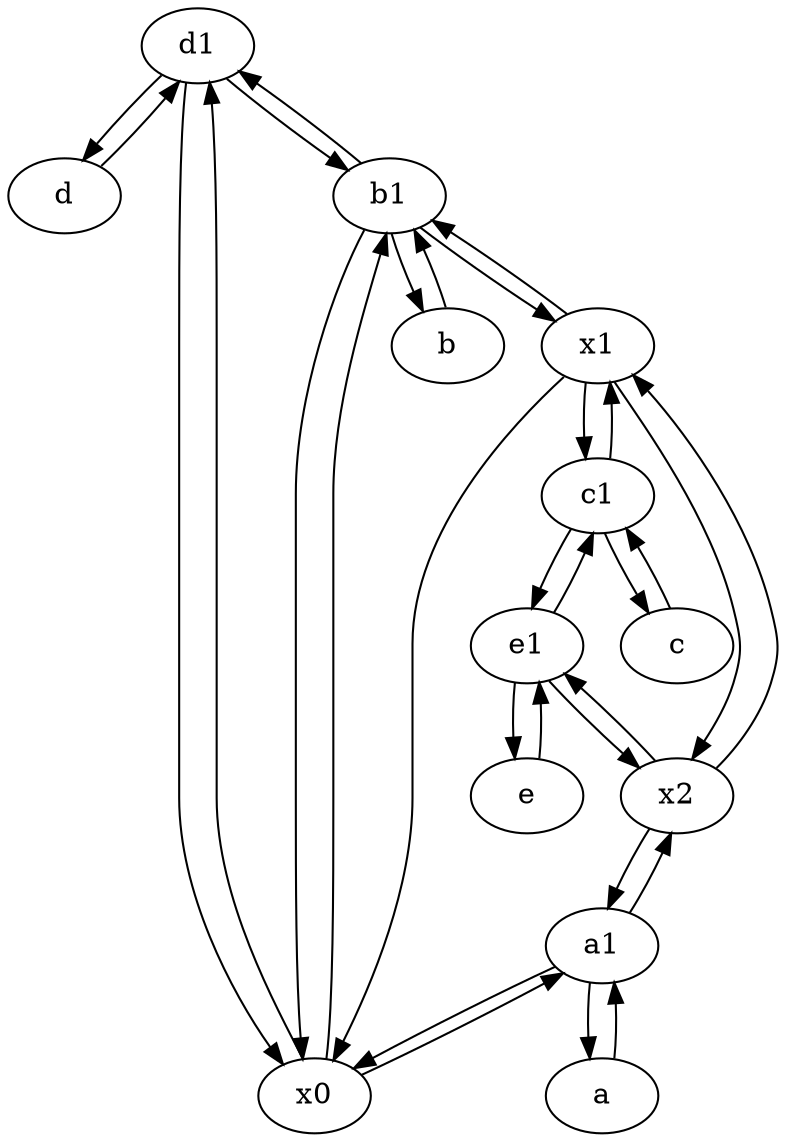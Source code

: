 digraph  {
	d1 [pos="25,30!"];
	d [pos="20,30!"];
	e [pos="30,50!"];
	c1 [pos="30,15!"];
	b1 [pos="45,20!"];
	e1 [pos="25,45!"];
	x1;
	a [pos="40,10!"];
	x0;
	x2;
	a1 [pos="40,15!"];
	b [pos="50,20!"];
	c [pos="20,10!"];
	a1 -> x2;
	x2 -> a1;
	x2 -> e1;
	c1 -> c;
	e1 -> x2;
	b1 -> d1;
	a1 -> x0;
	x0 -> a1;
	e1 -> e;
	b1 -> x0;
	x1 -> x0;
	b1 -> x1;
	c1 -> e1;
	e1 -> c1;
	a1 -> a;
	x1 -> b1;
	d1 -> d;
	c -> c1;
	x2 -> x1;
	x1 -> x2;
	d1 -> x0;
	d1 -> b1;
	e -> e1;
	a -> a1;
	b -> b1;
	x0 -> b1;
	b1 -> b;
	x1 -> c1;
	x0 -> d1;
	c1 -> x1;
	d -> d1;

	}